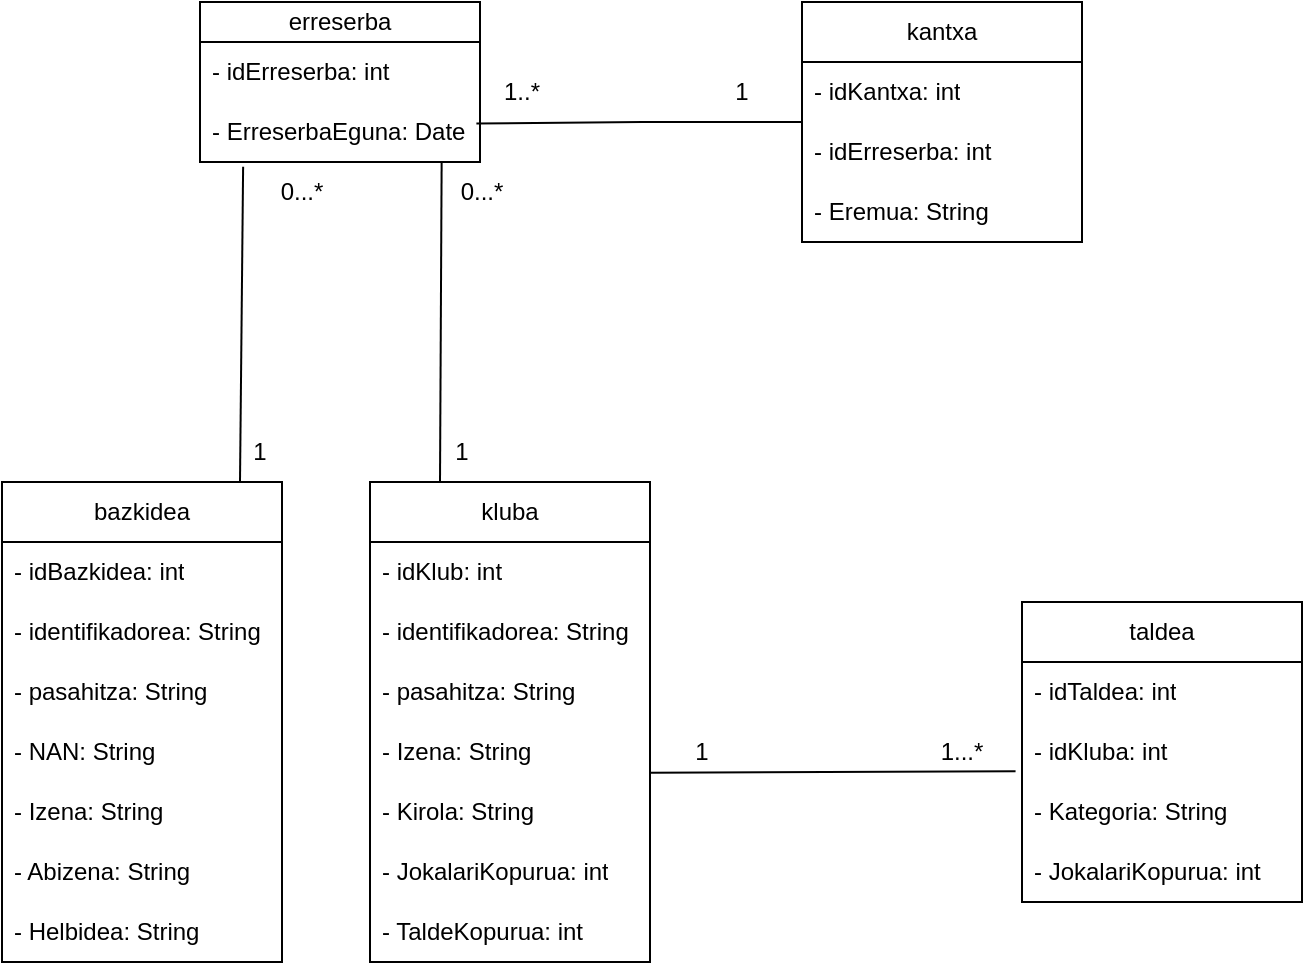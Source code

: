 <mxfile version="26.1.1">
  <diagram name="Página-1" id="cezT19q7rJIeeoFOfw-c">
    <mxGraphModel dx="1050" dy="1726" grid="1" gridSize="10" guides="1" tooltips="1" connect="1" arrows="1" fold="1" page="1" pageScale="1" pageWidth="827" pageHeight="1169" math="0" shadow="0">
      <root>
        <mxCell id="0" />
        <mxCell id="1" parent="0" />
        <mxCell id="qMgjsrB-8hhT-3KfEoN7-4" value="kluba" style="swimlane;fontStyle=0;childLayout=stackLayout;horizontal=1;startSize=30;horizontalStack=0;resizeParent=1;resizeParentMax=0;resizeLast=0;collapsible=1;marginBottom=0;whiteSpace=wrap;html=1;" parent="1" vertex="1">
          <mxGeometry x="344" y="-920" width="140" height="240" as="geometry" />
        </mxCell>
        <mxCell id="qMgjsrB-8hhT-3KfEoN7-5" value="- idKlub: int" style="text;strokeColor=none;fillColor=none;align=left;verticalAlign=middle;spacingLeft=4;spacingRight=4;overflow=hidden;points=[[0,0.5],[1,0.5]];portConstraint=eastwest;rotatable=0;whiteSpace=wrap;html=1;" parent="qMgjsrB-8hhT-3KfEoN7-4" vertex="1">
          <mxGeometry y="30" width="140" height="30" as="geometry" />
        </mxCell>
        <mxCell id="V1xAP2jyXjJTYN7_G08R-1" value="- identifikadorea: String" style="text;strokeColor=none;fillColor=none;align=left;verticalAlign=middle;spacingLeft=4;spacingRight=4;overflow=hidden;points=[[0,0.5],[1,0.5]];portConstraint=eastwest;rotatable=0;whiteSpace=wrap;html=1;" parent="qMgjsrB-8hhT-3KfEoN7-4" vertex="1">
          <mxGeometry y="60" width="140" height="30" as="geometry" />
        </mxCell>
        <mxCell id="V1xAP2jyXjJTYN7_G08R-2" value="- pasahitza: String" style="text;strokeColor=none;fillColor=none;align=left;verticalAlign=middle;spacingLeft=4;spacingRight=4;overflow=hidden;points=[[0,0.5],[1,0.5]];portConstraint=eastwest;rotatable=0;whiteSpace=wrap;html=1;" parent="qMgjsrB-8hhT-3KfEoN7-4" vertex="1">
          <mxGeometry y="90" width="140" height="30" as="geometry" />
        </mxCell>
        <mxCell id="qMgjsrB-8hhT-3KfEoN7-6" value="- Izena: String" style="text;strokeColor=none;fillColor=none;align=left;verticalAlign=middle;spacingLeft=4;spacingRight=4;overflow=hidden;points=[[0,0.5],[1,0.5]];portConstraint=eastwest;rotatable=0;whiteSpace=wrap;html=1;" parent="qMgjsrB-8hhT-3KfEoN7-4" vertex="1">
          <mxGeometry y="120" width="140" height="30" as="geometry" />
        </mxCell>
        <mxCell id="qMgjsrB-8hhT-3KfEoN7-7" value="- Kirola: String" style="text;strokeColor=none;fillColor=none;align=left;verticalAlign=middle;spacingLeft=4;spacingRight=4;overflow=hidden;points=[[0,0.5],[1,0.5]];portConstraint=eastwest;rotatable=0;whiteSpace=wrap;html=1;" parent="qMgjsrB-8hhT-3KfEoN7-4" vertex="1">
          <mxGeometry y="150" width="140" height="30" as="geometry" />
        </mxCell>
        <mxCell id="qMgjsrB-8hhT-3KfEoN7-8" value="- JokalariKopurua: int" style="text;strokeColor=none;fillColor=none;align=left;verticalAlign=middle;spacingLeft=4;spacingRight=4;overflow=hidden;points=[[0,0.5],[1,0.5]];portConstraint=eastwest;rotatable=0;whiteSpace=wrap;html=1;" parent="qMgjsrB-8hhT-3KfEoN7-4" vertex="1">
          <mxGeometry y="180" width="140" height="30" as="geometry" />
        </mxCell>
        <mxCell id="qMgjsrB-8hhT-3KfEoN7-9" value="- TaldeKopurua: int" style="text;strokeColor=none;fillColor=none;align=left;verticalAlign=middle;spacingLeft=4;spacingRight=4;overflow=hidden;points=[[0,0.5],[1,0.5]];portConstraint=eastwest;rotatable=0;whiteSpace=wrap;html=1;" parent="qMgjsrB-8hhT-3KfEoN7-4" vertex="1">
          <mxGeometry y="210" width="140" height="30" as="geometry" />
        </mxCell>
        <mxCell id="qMgjsrB-8hhT-3KfEoN7-10" value="bazkidea" style="swimlane;fontStyle=0;childLayout=stackLayout;horizontal=1;startSize=30;horizontalStack=0;resizeParent=1;resizeParentMax=0;resizeLast=0;collapsible=1;marginBottom=0;whiteSpace=wrap;html=1;" parent="1" vertex="1">
          <mxGeometry x="160" y="-920" width="140" height="240" as="geometry" />
        </mxCell>
        <mxCell id="qMgjsrB-8hhT-3KfEoN7-11" value="- idBazkidea: int" style="text;strokeColor=none;fillColor=none;align=left;verticalAlign=middle;spacingLeft=4;spacingRight=4;overflow=hidden;points=[[0,0.5],[1,0.5]];portConstraint=eastwest;rotatable=0;whiteSpace=wrap;html=1;" parent="qMgjsrB-8hhT-3KfEoN7-10" vertex="1">
          <mxGeometry y="30" width="140" height="30" as="geometry" />
        </mxCell>
        <mxCell id="V1xAP2jyXjJTYN7_G08R-3" value="- identifikadorea: String" style="text;strokeColor=none;fillColor=none;align=left;verticalAlign=middle;spacingLeft=4;spacingRight=4;overflow=hidden;points=[[0,0.5],[1,0.5]];portConstraint=eastwest;rotatable=0;whiteSpace=wrap;html=1;" parent="qMgjsrB-8hhT-3KfEoN7-10" vertex="1">
          <mxGeometry y="60" width="140" height="30" as="geometry" />
        </mxCell>
        <mxCell id="V1xAP2jyXjJTYN7_G08R-4" value="- pasahitza: String" style="text;strokeColor=none;fillColor=none;align=left;verticalAlign=middle;spacingLeft=4;spacingRight=4;overflow=hidden;points=[[0,0.5],[1,0.5]];portConstraint=eastwest;rotatable=0;whiteSpace=wrap;html=1;" parent="qMgjsrB-8hhT-3KfEoN7-10" vertex="1">
          <mxGeometry y="90" width="140" height="30" as="geometry" />
        </mxCell>
        <mxCell id="qMgjsrB-8hhT-3KfEoN7-12" value="- NAN: String" style="text;strokeColor=none;fillColor=none;align=left;verticalAlign=middle;spacingLeft=4;spacingRight=4;overflow=hidden;points=[[0,0.5],[1,0.5]];portConstraint=eastwest;rotatable=0;whiteSpace=wrap;html=1;" parent="qMgjsrB-8hhT-3KfEoN7-10" vertex="1">
          <mxGeometry y="120" width="140" height="30" as="geometry" />
        </mxCell>
        <mxCell id="qMgjsrB-8hhT-3KfEoN7-13" value="- Izena: String" style="text;strokeColor=none;fillColor=none;align=left;verticalAlign=middle;spacingLeft=4;spacingRight=4;overflow=hidden;points=[[0,0.5],[1,0.5]];portConstraint=eastwest;rotatable=0;whiteSpace=wrap;html=1;" parent="qMgjsrB-8hhT-3KfEoN7-10" vertex="1">
          <mxGeometry y="150" width="140" height="30" as="geometry" />
        </mxCell>
        <mxCell id="qMgjsrB-8hhT-3KfEoN7-14" value="- Abizena: String" style="text;strokeColor=none;fillColor=none;align=left;verticalAlign=middle;spacingLeft=4;spacingRight=4;overflow=hidden;points=[[0,0.5],[1,0.5]];portConstraint=eastwest;rotatable=0;whiteSpace=wrap;html=1;" parent="qMgjsrB-8hhT-3KfEoN7-10" vertex="1">
          <mxGeometry y="180" width="140" height="30" as="geometry" />
        </mxCell>
        <mxCell id="qMgjsrB-8hhT-3KfEoN7-15" value="- Helbidea: String" style="text;strokeColor=none;fillColor=none;align=left;verticalAlign=middle;spacingLeft=4;spacingRight=4;overflow=hidden;points=[[0,0.5],[1,0.5]];portConstraint=eastwest;rotatable=0;whiteSpace=wrap;html=1;" parent="qMgjsrB-8hhT-3KfEoN7-10" vertex="1">
          <mxGeometry y="210" width="140" height="30" as="geometry" />
        </mxCell>
        <mxCell id="qMgjsrB-8hhT-3KfEoN7-16" value="erreserba" style="swimlane;fontStyle=0;childLayout=stackLayout;horizontal=1;startSize=20;horizontalStack=0;resizeParent=1;resizeParentMax=0;resizeLast=0;collapsible=1;marginBottom=0;whiteSpace=wrap;html=1;" parent="1" vertex="1">
          <mxGeometry x="259" y="-1160" width="140" height="80" as="geometry" />
        </mxCell>
        <mxCell id="qMgjsrB-8hhT-3KfEoN7-17" value="- idErreserba: int" style="text;strokeColor=none;fillColor=none;align=left;verticalAlign=middle;spacingLeft=4;spacingRight=4;overflow=hidden;points=[[0,0.5],[1,0.5]];portConstraint=eastwest;rotatable=0;whiteSpace=wrap;html=1;" parent="qMgjsrB-8hhT-3KfEoN7-16" vertex="1">
          <mxGeometry y="20" width="140" height="30" as="geometry" />
        </mxCell>
        <mxCell id="qMgjsrB-8hhT-3KfEoN7-19" value="- ErreserbaEguna: Date" style="text;strokeColor=none;fillColor=none;align=left;verticalAlign=middle;spacingLeft=4;spacingRight=4;overflow=hidden;points=[[0,0.5],[1,0.5]];portConstraint=eastwest;rotatable=0;whiteSpace=wrap;html=1;" parent="qMgjsrB-8hhT-3KfEoN7-16" vertex="1">
          <mxGeometry y="50" width="140" height="30" as="geometry" />
        </mxCell>
        <mxCell id="qMgjsrB-8hhT-3KfEoN7-24" value="kantxa" style="swimlane;fontStyle=0;childLayout=stackLayout;horizontal=1;startSize=30;horizontalStack=0;resizeParent=1;resizeParentMax=0;resizeLast=0;collapsible=1;marginBottom=0;whiteSpace=wrap;html=1;" parent="1" vertex="1">
          <mxGeometry x="560" y="-1160" width="140" height="120" as="geometry" />
        </mxCell>
        <mxCell id="qMgjsrB-8hhT-3KfEoN7-25" value="- idKantxa: int" style="text;strokeColor=none;fillColor=none;align=left;verticalAlign=middle;spacingLeft=4;spacingRight=4;overflow=hidden;points=[[0,0.5],[1,0.5]];portConstraint=eastwest;rotatable=0;whiteSpace=wrap;html=1;" parent="qMgjsrB-8hhT-3KfEoN7-24" vertex="1">
          <mxGeometry y="30" width="140" height="30" as="geometry" />
        </mxCell>
        <mxCell id="qMgjsrB-8hhT-3KfEoN7-26" value="- idErreserba: int" style="text;strokeColor=none;fillColor=none;align=left;verticalAlign=middle;spacingLeft=4;spacingRight=4;overflow=hidden;points=[[0,0.5],[1,0.5]];portConstraint=eastwest;rotatable=0;whiteSpace=wrap;html=1;" parent="qMgjsrB-8hhT-3KfEoN7-24" vertex="1">
          <mxGeometry y="60" width="140" height="30" as="geometry" />
        </mxCell>
        <mxCell id="V1xAP2jyXjJTYN7_G08R-10" value="- Eremua: String" style="text;strokeColor=none;fillColor=none;align=left;verticalAlign=middle;spacingLeft=4;spacingRight=4;overflow=hidden;points=[[0,0.5],[1,0.5]];portConstraint=eastwest;rotatable=0;whiteSpace=wrap;html=1;" parent="qMgjsrB-8hhT-3KfEoN7-24" vertex="1">
          <mxGeometry y="90" width="140" height="30" as="geometry" />
        </mxCell>
        <mxCell id="qMgjsrB-8hhT-3KfEoN7-30" value="taldea" style="swimlane;fontStyle=0;childLayout=stackLayout;horizontal=1;startSize=30;horizontalStack=0;resizeParent=1;resizeParentMax=0;resizeLast=0;collapsible=1;marginBottom=0;whiteSpace=wrap;html=1;" parent="1" vertex="1">
          <mxGeometry x="670" y="-860" width="140" height="150" as="geometry" />
        </mxCell>
        <mxCell id="qMgjsrB-8hhT-3KfEoN7-31" value="- idTaldea: int" style="text;strokeColor=none;fillColor=none;align=left;verticalAlign=middle;spacingLeft=4;spacingRight=4;overflow=hidden;points=[[0,0.5],[1,0.5]];portConstraint=eastwest;rotatable=0;whiteSpace=wrap;html=1;" parent="qMgjsrB-8hhT-3KfEoN7-30" vertex="1">
          <mxGeometry y="30" width="140" height="30" as="geometry" />
        </mxCell>
        <mxCell id="qMgjsrB-8hhT-3KfEoN7-32" value="- idKluba: int" style="text;strokeColor=none;fillColor=none;align=left;verticalAlign=middle;spacingLeft=4;spacingRight=4;overflow=hidden;points=[[0,0.5],[1,0.5]];portConstraint=eastwest;rotatable=0;whiteSpace=wrap;html=1;" parent="qMgjsrB-8hhT-3KfEoN7-30" vertex="1">
          <mxGeometry y="60" width="140" height="30" as="geometry" />
        </mxCell>
        <mxCell id="qMgjsrB-8hhT-3KfEoN7-33" value="- Kategoria: String" style="text;strokeColor=none;fillColor=none;align=left;verticalAlign=middle;spacingLeft=4;spacingRight=4;overflow=hidden;points=[[0,0.5],[1,0.5]];portConstraint=eastwest;rotatable=0;whiteSpace=wrap;html=1;" parent="qMgjsrB-8hhT-3KfEoN7-30" vertex="1">
          <mxGeometry y="90" width="140" height="30" as="geometry" />
        </mxCell>
        <mxCell id="qMgjsrB-8hhT-3KfEoN7-34" value="- JokalariKopurua: int&amp;nbsp;" style="text;strokeColor=none;fillColor=none;align=left;verticalAlign=middle;spacingLeft=4;spacingRight=4;overflow=hidden;points=[[0,0.5],[1,0.5]];portConstraint=eastwest;rotatable=0;whiteSpace=wrap;html=1;" parent="qMgjsrB-8hhT-3KfEoN7-30" vertex="1">
          <mxGeometry y="120" width="140" height="30" as="geometry" />
        </mxCell>
        <mxCell id="qMgjsrB-8hhT-3KfEoN7-35" value="" style="endArrow=none;html=1;rounded=0;exitX=0.997;exitY=0.847;exitDx=0;exitDy=0;exitPerimeter=0;entryX=-0.023;entryY=0.82;entryDx=0;entryDy=0;entryPerimeter=0;" parent="1" source="qMgjsrB-8hhT-3KfEoN7-6" target="qMgjsrB-8hhT-3KfEoN7-32" edge="1">
          <mxGeometry width="50" height="50" relative="1" as="geometry">
            <mxPoint x="530" y="-660" as="sourcePoint" />
            <mxPoint x="620" y="-690" as="targetPoint" />
          </mxGeometry>
        </mxCell>
        <mxCell id="qMgjsrB-8hhT-3KfEoN7-36" value="1...*" style="text;html=1;align=center;verticalAlign=middle;whiteSpace=wrap;rounded=0;" parent="1" vertex="1">
          <mxGeometry x="610" y="-800" width="60" height="30" as="geometry" />
        </mxCell>
        <mxCell id="qMgjsrB-8hhT-3KfEoN7-37" value="1" style="text;html=1;align=center;verticalAlign=middle;whiteSpace=wrap;rounded=0;" parent="1" vertex="1">
          <mxGeometry x="480" y="-800" width="60" height="30" as="geometry" />
        </mxCell>
        <mxCell id="qMgjsrB-8hhT-3KfEoN7-40" value="" style="endArrow=none;html=1;rounded=0;exitX=0.85;exitY=0;exitDx=0;exitDy=0;exitPerimeter=0;entryX=0.154;entryY=1.08;entryDx=0;entryDy=0;entryPerimeter=0;" parent="1" source="qMgjsrB-8hhT-3KfEoN7-10" target="qMgjsrB-8hhT-3KfEoN7-19" edge="1">
          <mxGeometry width="50" height="50" relative="1" as="geometry">
            <mxPoint x="279" y="-970" as="sourcePoint" />
            <mxPoint x="279" y="-1050" as="targetPoint" />
          </mxGeometry>
        </mxCell>
        <mxCell id="qMgjsrB-8hhT-3KfEoN7-41" value="1" style="text;html=1;align=center;verticalAlign=middle;whiteSpace=wrap;rounded=0;" parent="1" vertex="1">
          <mxGeometry x="360" y="-950" width="60" height="30" as="geometry" />
        </mxCell>
        <mxCell id="qMgjsrB-8hhT-3KfEoN7-42" value="0...*" style="text;html=1;align=center;verticalAlign=middle;whiteSpace=wrap;rounded=0;" parent="1" vertex="1">
          <mxGeometry x="370" y="-1080" width="60" height="30" as="geometry" />
        </mxCell>
        <mxCell id="qMgjsrB-8hhT-3KfEoN7-43" value="" style="endArrow=none;html=1;rounded=0;entryX=0;entryY=0;entryDx=0;entryDy=0;entryPerimeter=0;exitX=0.12;exitY=1.027;exitDx=0;exitDy=0;exitPerimeter=0;" parent="1" target="qMgjsrB-8hhT-3KfEoN7-26" edge="1" source="qMgjsrB-8hhT-3KfEoN7-44">
          <mxGeometry width="50" height="50" relative="1" as="geometry">
            <mxPoint x="396.76" y="-1102.59" as="sourcePoint" />
            <mxPoint x="470" y="-1105.5" as="targetPoint" />
            <Array as="points">
              <mxPoint x="480" y="-1100" />
            </Array>
          </mxGeometry>
        </mxCell>
        <mxCell id="qMgjsrB-8hhT-3KfEoN7-44" value="1..*" style="text;html=1;align=center;verticalAlign=middle;whiteSpace=wrap;rounded=0;" parent="1" vertex="1">
          <mxGeometry x="390" y="-1130" width="60" height="30" as="geometry" />
        </mxCell>
        <mxCell id="qMgjsrB-8hhT-3KfEoN7-45" value="1" style="text;html=1;align=center;verticalAlign=middle;whiteSpace=wrap;rounded=0;" parent="1" vertex="1">
          <mxGeometry x="500" y="-1130" width="60" height="30" as="geometry" />
        </mxCell>
        <mxCell id="V1xAP2jyXjJTYN7_G08R-6" value="" style="endArrow=none;html=1;rounded=0;exitX=0.25;exitY=0;exitDx=0;exitDy=0;entryX=0.863;entryY=1.013;entryDx=0;entryDy=0;entryPerimeter=0;" parent="1" source="qMgjsrB-8hhT-3KfEoN7-4" target="qMgjsrB-8hhT-3KfEoN7-19" edge="1">
          <mxGeometry width="50" height="50" relative="1" as="geometry">
            <mxPoint x="340" y="-910" as="sourcePoint" />
            <mxPoint x="340" y="-1040" as="targetPoint" />
          </mxGeometry>
        </mxCell>
        <mxCell id="V1xAP2jyXjJTYN7_G08R-7" value="0...*" style="text;html=1;align=center;verticalAlign=middle;whiteSpace=wrap;rounded=0;" parent="1" vertex="1">
          <mxGeometry x="280" y="-1080" width="60" height="30" as="geometry" />
        </mxCell>
        <mxCell id="V1xAP2jyXjJTYN7_G08R-8" value="1" style="text;html=1;align=center;verticalAlign=middle;whiteSpace=wrap;rounded=0;" parent="1" vertex="1">
          <mxGeometry x="259" y="-950" width="60" height="30" as="geometry" />
        </mxCell>
      </root>
    </mxGraphModel>
  </diagram>
</mxfile>
